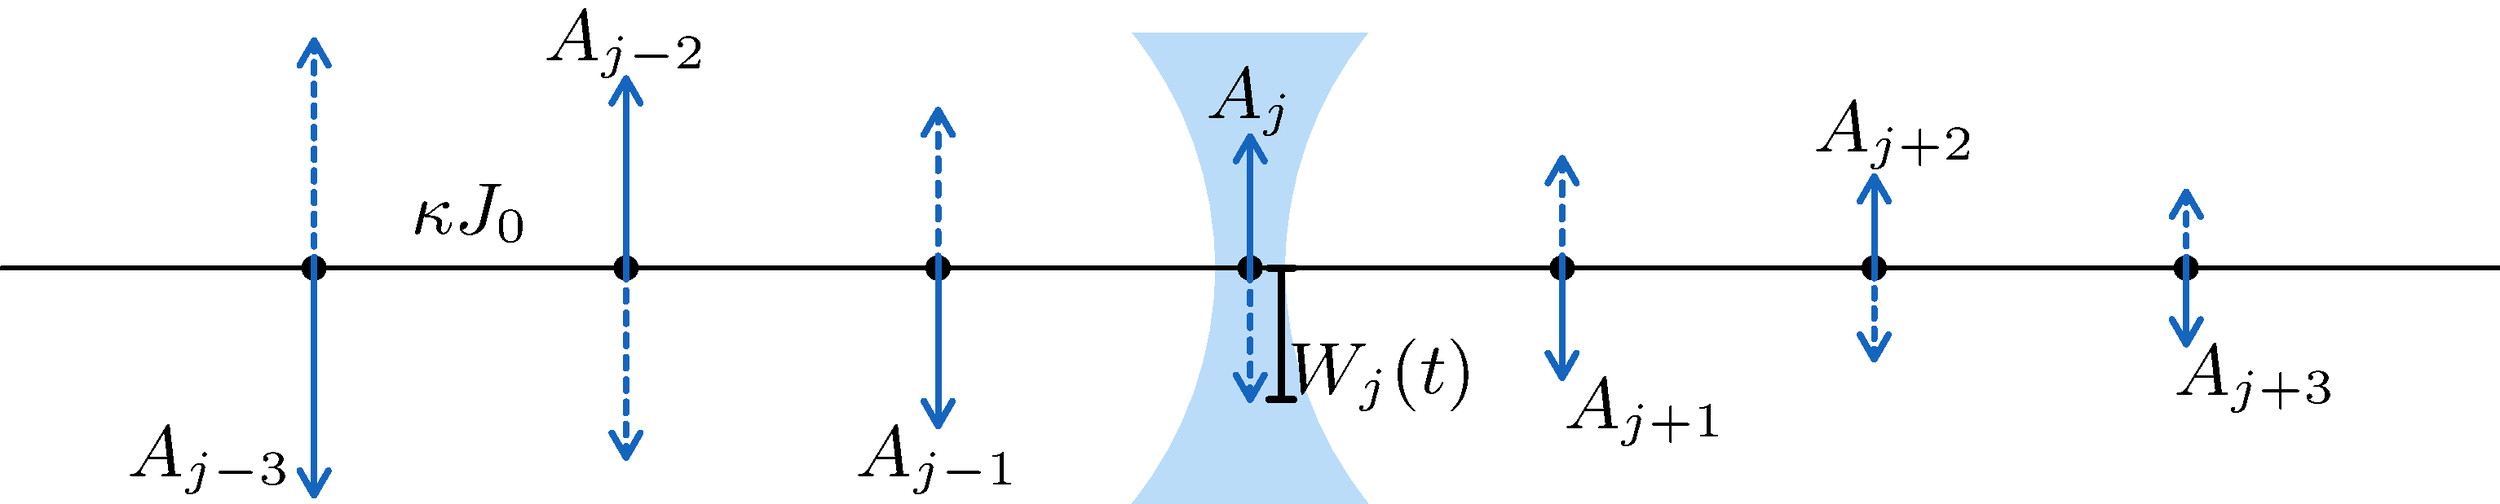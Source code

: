 settings.outformat = "png";
settings.render=10;
defaultpen(fontsize(9pt));
//defaultpen(arrowsize(9));
//defaultpen(arrowsize(5bp));
unitsize(3mm);
settings.tex="pdflatex" ;


import graph;
//size(7cm);

//-0.37242316  0.85520254 -0.51623059  1.        
string colour1 = "1565C0";
string colour2 = "C30934";
string colour3 = "006F63";
string colour4 = "F57F17";
string colour5 = "8E24AA";

// ################## FIRST ONE
real dot_separation_x = 4.5;
real centre_dot_x = 16;

// grey tweezer goes first to be behind
real optical_tweez_height = 3.4;
real optical_tweez_width_min = 0.5;
real optical_tweez_width_max = 1.7;
fill((centre_dot_x - optical_tweez_width_min,0){up} .. (centre_dot_x - optical_tweez_width_max,optical_tweez_height) -- (centre_dot_x + optical_tweez_width_max,optical_tweez_height) .. (centre_dot_x+optical_tweez_width_min,0){down} .. (centre_dot_x+optical_tweez_width_max,-optical_tweez_height) -- (centre_dot_x - optical_tweez_width_max, -optical_tweez_height) .. cycle, p=rgb("BBDDFA"));


//shakes
real first_shake_height = 1.1;
real shake_height_increase = 1.2;
real arrow_head_size_decrease = 1;
//dots
// dot((0,0));
//dot((centre_dot_x - 7*dot_separation_x,0));
int num_dots_onside = 3;
dot((centre_dot_x,0));

for (int i_d=1; i_d<=num_dots_onside; ++i_d)
{
 dot((centre_dot_x - i_d*dot_separation_x,0));
 dot((centre_dot_x + i_d*dot_separation_x,0));
}
draw((centre_dot_x-(num_dots_onside+1)*dot_separation_x, 0)--(centre_dot_x+(num_dots_onside+1)*dot_separation_x,0));

// arrow shakes
real first_dot_x = centre_dot_x + num_dots_onside*dot_separation_x;
for (int i_d=0; i_d<=num_dots_onside*2; ++i_d)
{
    if(i_d %2== 1) {
        draw((first_dot_x - i_d*dot_separation_x,0) -- (first_dot_x - i_d*dot_separation_x,-first_shake_height*shake_height_increase^i_d), p=rgb(colour1)+linewidth(0.7pt)+linetype("2 2"), arrow=ArcArrow(SimpleHead, size=3.5*arrow_head_size_decrease^i_d));
        draw((first_dot_x - i_d*dot_separation_x,0) -- (first_dot_x - i_d*dot_separation_x,+first_shake_height*shake_height_increase^i_d), p=rgb(colour1)+linewidth(0.7pt), arrow=ArcArrow(SimpleHead, size=3.5*arrow_head_size_decrease^i_d));

    } else {
        draw((first_dot_x - i_d*dot_separation_x,0) -- (first_dot_x - i_d*dot_separation_x,-first_shake_height*shake_height_increase^i_d), p=rgb(colour1)+linewidth(0.7pt), arrow=ArcArrow(SimpleHead, size=3.5*arrow_head_size_decrease^i_d));
        draw((first_dot_x - i_d*dot_separation_x,0) -- (first_dot_x - i_d*dot_separation_x,+first_shake_height*shake_height_increase^i_d), p=rgb(colour1)+linewidth(0.7pt)+linetype("2 2"), arrow=ArcArrow(SimpleHead, size=3.5*arrow_head_size_decrease^i_d));
    }
}

// Al labels being alternating
// epsilon bar


// e_i 
draw((centre_dot_x+0.45,0) -- (centre_dot_x+0.45,-first_shake_height*shake_height_increase^3),p=linewidth(0.8pt),bar=Bars(size=3));
label("$W_j(t)$", (centre_dot_x+1.9,-1.55));

//J_0 label
label("$\kappa J_0$", (centre_dot_x - dot_separation_x*2.5, 0.8));

real A_vals_height = first_shake_height*shake_height_increase^4+1;

label("$A_{j-3}$", (centre_dot_x - 3*dot_separation_x-1.5, -first_shake_height*shake_height_increase^4-0.5));
label("$A_{j-2}$", (centre_dot_x - 2*dot_separation_x, first_shake_height*shake_height_increase^5+0.5));
label("$A_{j-1}$", (centre_dot_x - dot_separation_x, -first_shake_height*shake_height_increase^4-0.5));
label("$A_{j}$", (centre_dot_x, first_shake_height*shake_height_increase^3+0.5));
label("$A_{j+1}$", (centre_dot_x+ dot_separation_x+1.2, -first_shake_height*shake_height_increase^2-0.5));
label("$A_{j+2}$", (centre_dot_x+2*dot_separation_x+0.3, first_shake_height*shake_height_increase+0.6));
label("$A_{j+3}$", (centre_dot_x+3*dot_separation_x+1, -first_shake_height-0.5));

// ################## second time-dependent pic

real y_row1_lab = 5.5;
real y_row2_lab = -4;
real y_row2_img = -5.5;

real x_col1_lab = -4.5;

pair b_image_loc = (-4.5,y_row2_img);
pair c_image_loc = (16.5,y_row2_img);

pair a_label_loc = (x_col1_lab,5);
pair b_label_loc = (x_col1_lab,y_row2_lab);
pair c_label_loc = (16.5,y_row2_lab);

